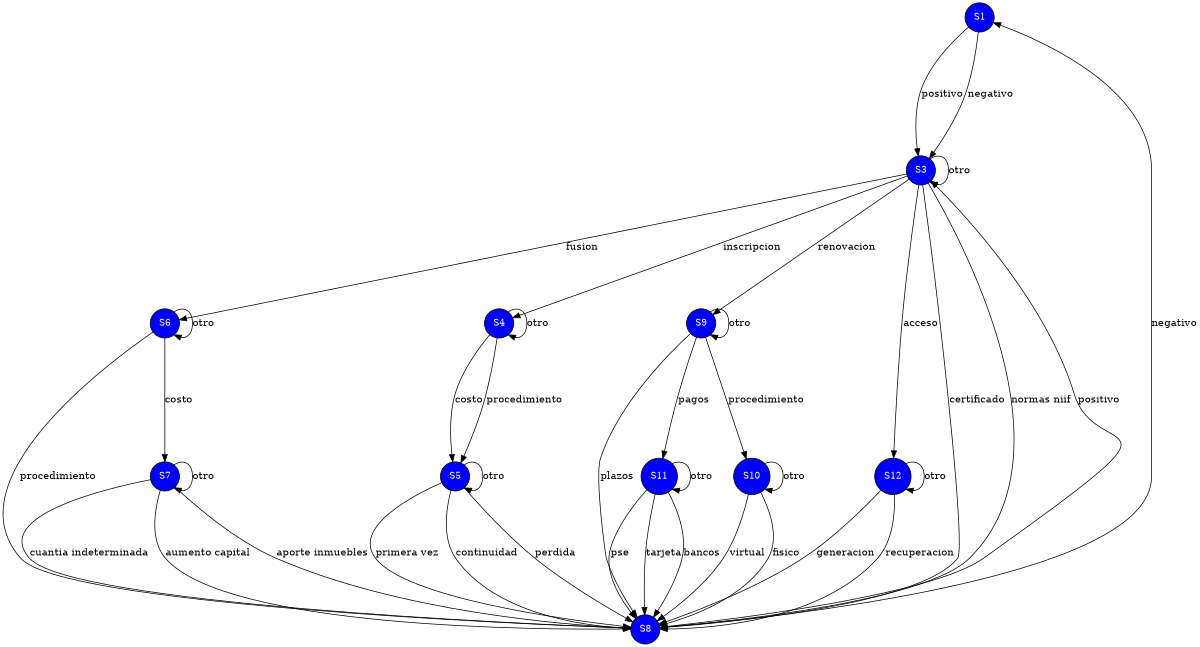 digraph state_machine {
	graph [rankdir=UD ranksep="2equally" size="8,7"]
	node [fillcolor=blue fontcolor=white fontsize=12 shape=circle style=filled]
	S1 -> S3 [label=positivo]
	S1 -> S3 [label=negativo]
	S3 -> S6 [label=fusion]
	S3 -> S4 [label=inscripcion]
	S3 -> S9 [label=renovacion]
	S3 -> S12 [label=acceso]
	S3 -> S8 [label=certificado]
	S3 -> S8 [label="normas niif"]
	S3 -> S3 [label=otro]
	S6 -> S7 [label=costo]
	S6 -> S8 [label=procedimiento]
	S6 -> S6 [label=otro]
	S7 -> S8 [label="cuantia indeterminada"]
	S7 -> S8 [label="aumento capital"]
	S7 -> S8 [label="aporte inmuebles"]
	S7 -> S7 [label=otro]
	S4 -> S5 [label=costo]
	S4 -> S5 [label=procedimiento]
	S4 -> S4 [label=otro]
	S5 -> S8 [label="primera vez"]
	S5 -> S8 [label=continuidad]
	S5 -> S8 [label=perdida]
	S5 -> S5 [label=otro]
	S9 -> S8 [label=plazos]
	S9 -> S11 [label=pagos]
	S9 -> S10 [label=procedimiento]
	S9 -> S9 [label=otro]
	S10 -> S8 [label=virtual]
	S10 -> S8 [label=fisico]
	S10 -> S10 [label=otro]
	S11 -> S8 [label=pse]
	S11 -> S8 [label=tarjeta]
	S11 -> S8 [label=bancos]
	S11 -> S11 [label=otro]
	S12 -> S8 [label=generacion]
	S12 -> S8 [label=recuperacion]
	S12 -> S12 [label=otro]
	S8 -> S3 [label=positivo]
	S8 -> S1 [label=negativo]
}

